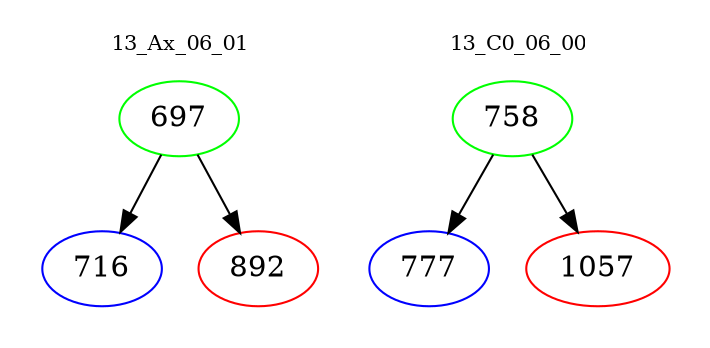 digraph{
subgraph cluster_0 {
color = white
label = "13_Ax_06_01";
fontsize=10;
T0_697 [label="697", color="green"]
T0_697 -> T0_716 [color="black"]
T0_716 [label="716", color="blue"]
T0_697 -> T0_892 [color="black"]
T0_892 [label="892", color="red"]
}
subgraph cluster_1 {
color = white
label = "13_C0_06_00";
fontsize=10;
T1_758 [label="758", color="green"]
T1_758 -> T1_777 [color="black"]
T1_777 [label="777", color="blue"]
T1_758 -> T1_1057 [color="black"]
T1_1057 [label="1057", color="red"]
}
}
